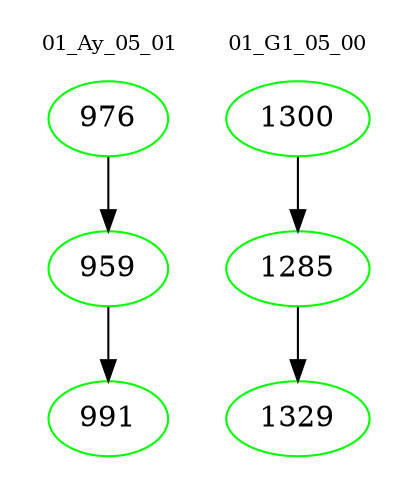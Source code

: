 digraph{
subgraph cluster_0 {
color = white
label = "01_Ay_05_01";
fontsize=10;
T0_976 [label="976", color="green"]
T0_976 -> T0_959 [color="black"]
T0_959 [label="959", color="green"]
T0_959 -> T0_991 [color="black"]
T0_991 [label="991", color="green"]
}
subgraph cluster_1 {
color = white
label = "01_G1_05_00";
fontsize=10;
T1_1300 [label="1300", color="green"]
T1_1300 -> T1_1285 [color="black"]
T1_1285 [label="1285", color="green"]
T1_1285 -> T1_1329 [color="black"]
T1_1329 [label="1329", color="green"]
}
}
